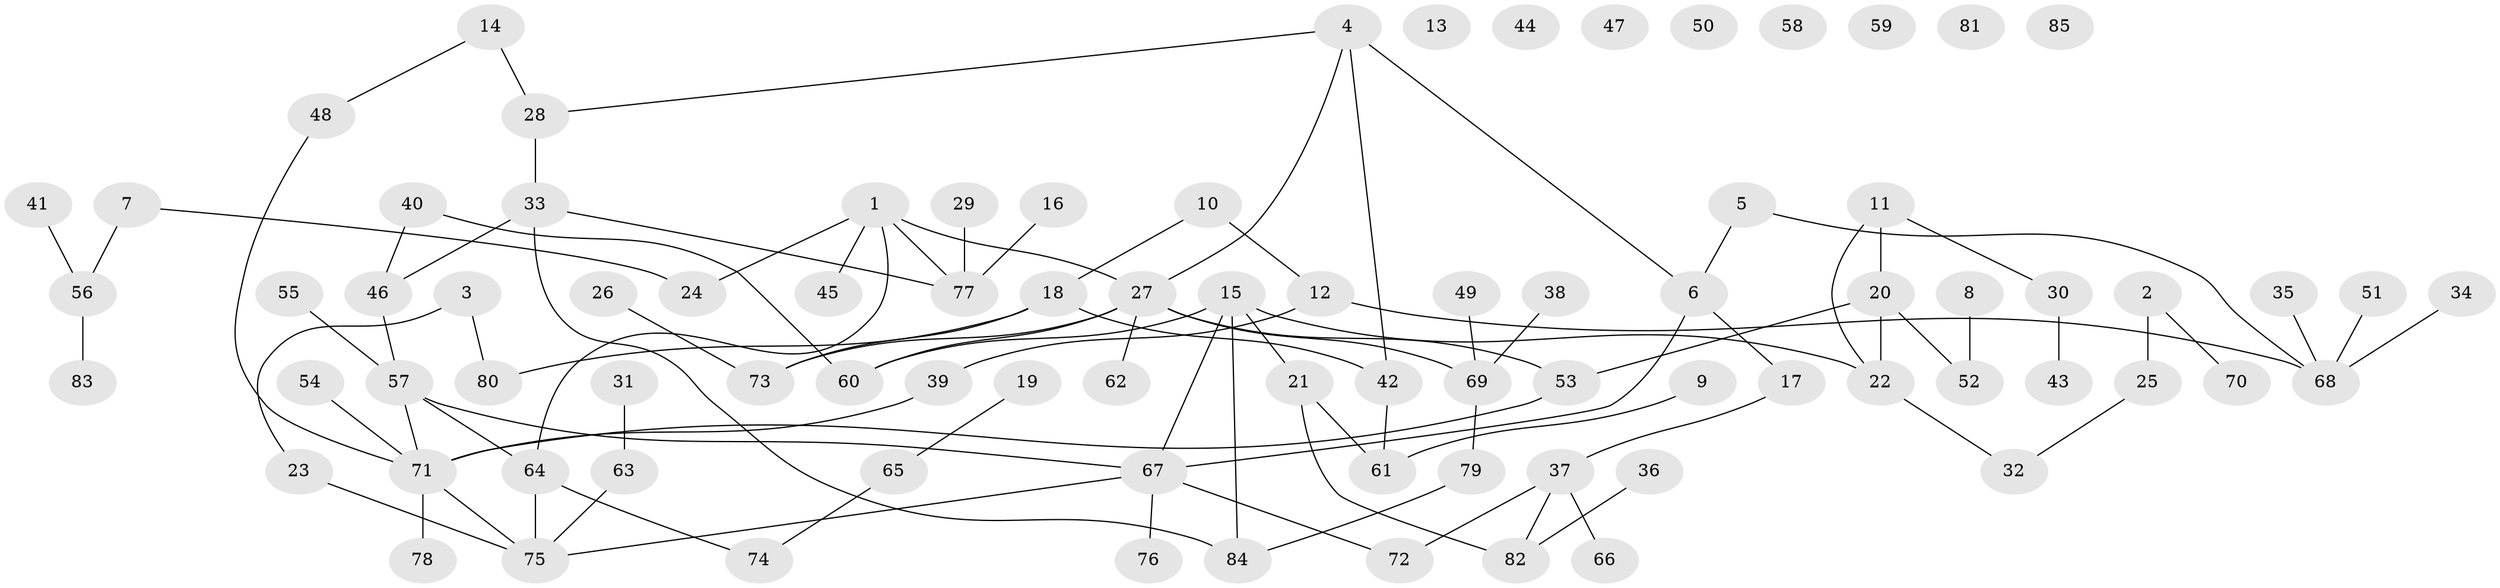 // Generated by graph-tools (version 1.1) at 2025/00/03/09/25 03:00:53]
// undirected, 85 vertices, 96 edges
graph export_dot {
graph [start="1"]
  node [color=gray90,style=filled];
  1;
  2;
  3;
  4;
  5;
  6;
  7;
  8;
  9;
  10;
  11;
  12;
  13;
  14;
  15;
  16;
  17;
  18;
  19;
  20;
  21;
  22;
  23;
  24;
  25;
  26;
  27;
  28;
  29;
  30;
  31;
  32;
  33;
  34;
  35;
  36;
  37;
  38;
  39;
  40;
  41;
  42;
  43;
  44;
  45;
  46;
  47;
  48;
  49;
  50;
  51;
  52;
  53;
  54;
  55;
  56;
  57;
  58;
  59;
  60;
  61;
  62;
  63;
  64;
  65;
  66;
  67;
  68;
  69;
  70;
  71;
  72;
  73;
  74;
  75;
  76;
  77;
  78;
  79;
  80;
  81;
  82;
  83;
  84;
  85;
  1 -- 24;
  1 -- 27;
  1 -- 45;
  1 -- 64;
  1 -- 77;
  2 -- 25;
  2 -- 70;
  3 -- 23;
  3 -- 80;
  4 -- 6;
  4 -- 27;
  4 -- 28;
  4 -- 42;
  5 -- 6;
  5 -- 68;
  6 -- 17;
  6 -- 67;
  7 -- 24;
  7 -- 56;
  8 -- 52;
  9 -- 61;
  10 -- 12;
  10 -- 18;
  11 -- 20;
  11 -- 22;
  11 -- 30;
  12 -- 39;
  12 -- 68;
  14 -- 28;
  14 -- 48;
  15 -- 21;
  15 -- 22;
  15 -- 60;
  15 -- 67;
  15 -- 84;
  16 -- 77;
  17 -- 37;
  18 -- 42;
  18 -- 73;
  18 -- 80;
  19 -- 65;
  20 -- 22;
  20 -- 52;
  20 -- 53;
  21 -- 61;
  21 -- 82;
  22 -- 32;
  23 -- 75;
  25 -- 32;
  26 -- 73;
  27 -- 53;
  27 -- 60;
  27 -- 62;
  27 -- 69;
  27 -- 73;
  28 -- 33;
  29 -- 77;
  30 -- 43;
  31 -- 63;
  33 -- 46;
  33 -- 77;
  33 -- 84;
  34 -- 68;
  35 -- 68;
  36 -- 82;
  37 -- 66;
  37 -- 72;
  37 -- 82;
  38 -- 69;
  39 -- 71;
  40 -- 46;
  40 -- 60;
  41 -- 56;
  42 -- 61;
  46 -- 57;
  48 -- 71;
  49 -- 69;
  51 -- 68;
  53 -- 71;
  54 -- 71;
  55 -- 57;
  56 -- 83;
  57 -- 64;
  57 -- 67;
  57 -- 71;
  63 -- 75;
  64 -- 74;
  64 -- 75;
  65 -- 74;
  67 -- 72;
  67 -- 75;
  67 -- 76;
  69 -- 79;
  71 -- 75;
  71 -- 78;
  79 -- 84;
}
